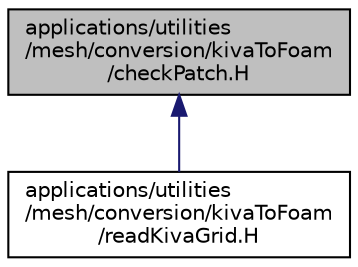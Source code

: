 digraph "applications/utilities/mesh/conversion/kivaToFoam/checkPatch.H"
{
  bgcolor="transparent";
  edge [fontname="Helvetica",fontsize="10",labelfontname="Helvetica",labelfontsize="10"];
  node [fontname="Helvetica",fontsize="10",shape=record];
  Node1 [label="applications/utilities\l/mesh/conversion/kivaToFoam\l/checkPatch.H",height=0.2,width=0.4,color="black", fillcolor="grey75", style="filled", fontcolor="black"];
  Node1 -> Node2 [dir="back",color="midnightblue",fontsize="10",style="solid",fontname="Helvetica"];
  Node2 [label="applications/utilities\l/mesh/conversion/kivaToFoam\l/readKivaGrid.H",height=0.2,width=0.4,color="black",URL="$a18335.html"];
}
